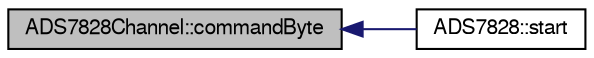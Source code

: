 digraph "ADS7828Channel::commandByte"
{
  edge [fontname="FreeSans",fontsize="10",labelfontname="FreeSans",labelfontsize="10"];
  node [fontname="FreeSans",fontsize="10",shape=record];
  rankdir="LR";
  Node6 [label="ADS7828Channel::commandByte",height=0.2,width=0.4,color="black", fillcolor="grey75", style="filled", fontcolor="black"];
  Node6 -> Node7 [dir="back",color="midnightblue",fontsize="10",style="solid",fontname="FreeSans"];
  Node7 [label="ADS7828::start",height=0.2,width=0.4,color="black", fillcolor="white", style="filled",URL="$class_a_d_s7828.html#a73a86f1b19ef220e9d119551fea5e376"];
}
